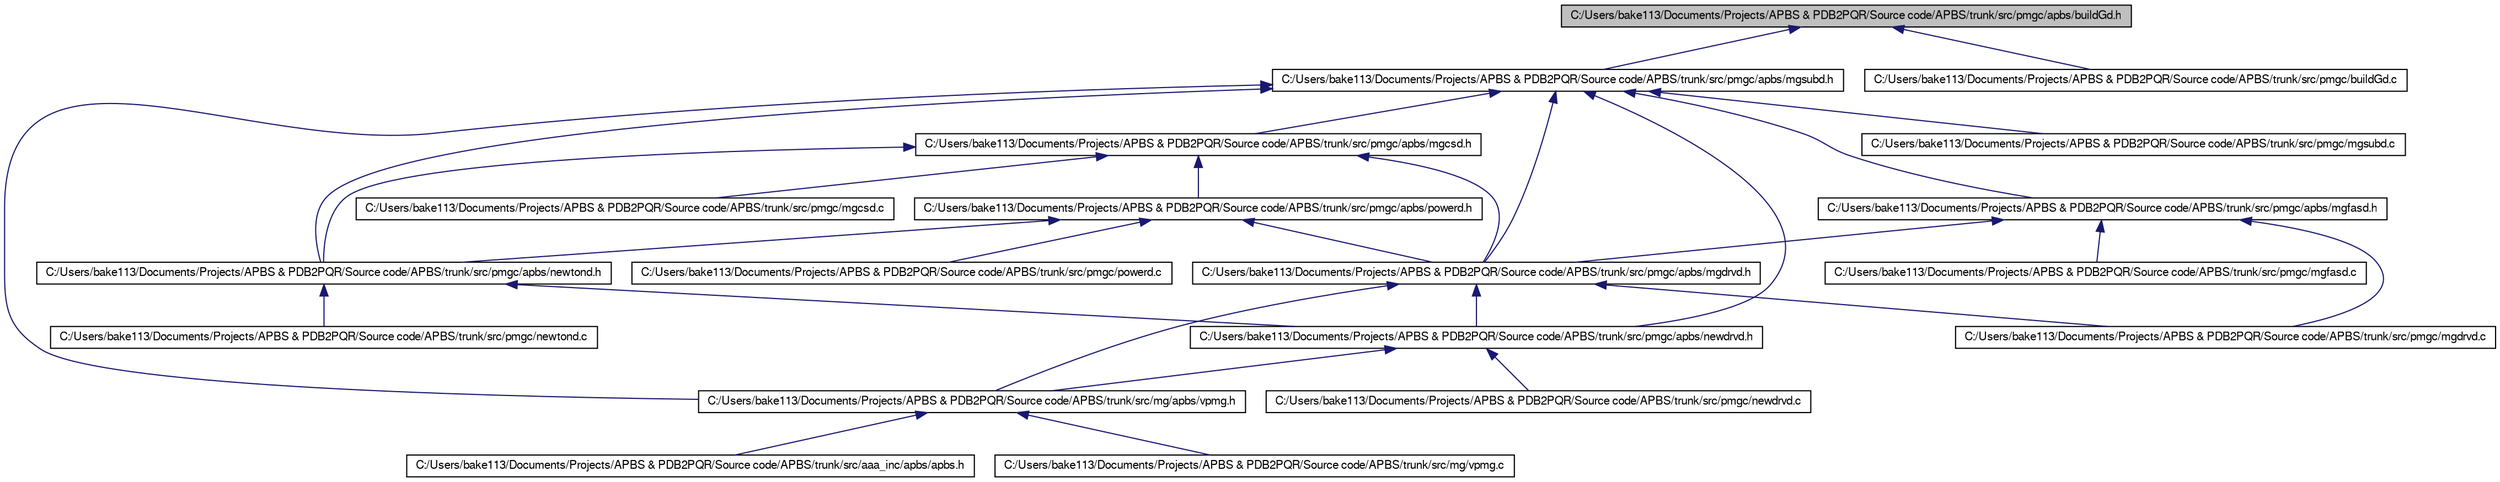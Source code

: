 digraph G
{
  edge [fontname="FreeSans",fontsize="10",labelfontname="FreeSans",labelfontsize="10"];
  node [fontname="FreeSans",fontsize="10",shape=record];
  Node1 [label="C:/Users/bake113/Documents/Projects/APBS & PDB2PQR/Source code/APBS/trunk/src/pmgc/apbs/buildGd.h",height=0.2,width=0.4,color="black", fillcolor="grey75", style="filled" fontcolor="black"];
  Node1 -> Node2 [dir=back,color="midnightblue",fontsize="10",style="solid",fontname="FreeSans"];
  Node2 [label="C:/Users/bake113/Documents/Projects/APBS & PDB2PQR/Source code/APBS/trunk/src/pmgc/apbs/mgsubd.h",height=0.2,width=0.4,color="black", fillcolor="white", style="filled",URL="$mgsubd_8h.html"];
  Node2 -> Node3 [dir=back,color="midnightblue",fontsize="10",style="solid",fontname="FreeSans"];
  Node3 [label="C:/Users/bake113/Documents/Projects/APBS & PDB2PQR/Source code/APBS/trunk/src/mg/apbs/vpmg.h",height=0.2,width=0.4,color="black", fillcolor="white", style="filled",URL="$vpmg_8h.html",tooltip="Contains declarations for class Vpmg."];
  Node3 -> Node4 [dir=back,color="midnightblue",fontsize="10",style="solid",fontname="FreeSans"];
  Node4 [label="C:/Users/bake113/Documents/Projects/APBS & PDB2PQR/Source code/APBS/trunk/src/aaa_inc/apbs/apbs.h",height=0.2,width=0.4,color="black", fillcolor="white", style="filled",URL="$apbs_8h.html",tooltip="Top-level header for APBS."];
  Node3 -> Node5 [dir=back,color="midnightblue",fontsize="10",style="solid",fontname="FreeSans"];
  Node5 [label="C:/Users/bake113/Documents/Projects/APBS & PDB2PQR/Source code/APBS/trunk/src/mg/vpmg.c",height=0.2,width=0.4,color="black", fillcolor="white", style="filled",URL="$vpmg_8c.html",tooltip="Class Vpmg methods."];
  Node2 -> Node6 [dir=back,color="midnightblue",fontsize="10",style="solid",fontname="FreeSans"];
  Node6 [label="C:/Users/bake113/Documents/Projects/APBS & PDB2PQR/Source code/APBS/trunk/src/pmgc/apbs/mgcsd.h",height=0.2,width=0.4,color="black", fillcolor="white", style="filled",URL="$mgcsd_8h.html"];
  Node6 -> Node7 [dir=back,color="midnightblue",fontsize="10",style="solid",fontname="FreeSans"];
  Node7 [label="C:/Users/bake113/Documents/Projects/APBS & PDB2PQR/Source code/APBS/trunk/src/pmgc/apbs/mgdrvd.h",height=0.2,width=0.4,color="black", fillcolor="white", style="filled",URL="$mgdrvd_8h_source.html"];
  Node7 -> Node3 [dir=back,color="midnightblue",fontsize="10",style="solid",fontname="FreeSans"];
  Node7 -> Node8 [dir=back,color="midnightblue",fontsize="10",style="solid",fontname="FreeSans"];
  Node8 [label="C:/Users/bake113/Documents/Projects/APBS & PDB2PQR/Source code/APBS/trunk/src/pmgc/apbs/newdrvd.h",height=0.2,width=0.4,color="black", fillcolor="white", style="filled",URL="$newdrvd_8h.html",tooltip="Driver for the Newton Solver."];
  Node8 -> Node3 [dir=back,color="midnightblue",fontsize="10",style="solid",fontname="FreeSans"];
  Node8 -> Node9 [dir=back,color="midnightblue",fontsize="10",style="solid",fontname="FreeSans"];
  Node9 [label="C:/Users/bake113/Documents/Projects/APBS & PDB2PQR/Source code/APBS/trunk/src/pmgc/newdrvd.c",height=0.2,width=0.4,color="black", fillcolor="white", style="filled",URL="$newdrvd_8c.html"];
  Node7 -> Node10 [dir=back,color="midnightblue",fontsize="10",style="solid",fontname="FreeSans"];
  Node10 [label="C:/Users/bake113/Documents/Projects/APBS & PDB2PQR/Source code/APBS/trunk/src/pmgc/mgdrvd.c",height=0.2,width=0.4,color="black", fillcolor="white", style="filled",URL="$mgdrvd_8c.html"];
  Node6 -> Node11 [dir=back,color="midnightblue",fontsize="10",style="solid",fontname="FreeSans"];
  Node11 [label="C:/Users/bake113/Documents/Projects/APBS & PDB2PQR/Source code/APBS/trunk/src/pmgc/apbs/newtond.h",height=0.2,width=0.4,color="black", fillcolor="white", style="filled",URL="$newtond_8h.html"];
  Node11 -> Node8 [dir=back,color="midnightblue",fontsize="10",style="solid",fontname="FreeSans"];
  Node11 -> Node12 [dir=back,color="midnightblue",fontsize="10",style="solid",fontname="FreeSans"];
  Node12 [label="C:/Users/bake113/Documents/Projects/APBS & PDB2PQR/Source code/APBS/trunk/src/pmgc/newtond.c",height=0.2,width=0.4,color="black", fillcolor="white", style="filled",URL="$newtond_8c.html"];
  Node6 -> Node13 [dir=back,color="midnightblue",fontsize="10",style="solid",fontname="FreeSans"];
  Node13 [label="C:/Users/bake113/Documents/Projects/APBS & PDB2PQR/Source code/APBS/trunk/src/pmgc/apbs/powerd.h",height=0.2,width=0.4,color="black", fillcolor="white", style="filled",URL="$powerd_8h.html"];
  Node13 -> Node7 [dir=back,color="midnightblue",fontsize="10",style="solid",fontname="FreeSans"];
  Node13 -> Node11 [dir=back,color="midnightblue",fontsize="10",style="solid",fontname="FreeSans"];
  Node13 -> Node14 [dir=back,color="midnightblue",fontsize="10",style="solid",fontname="FreeSans"];
  Node14 [label="C:/Users/bake113/Documents/Projects/APBS & PDB2PQR/Source code/APBS/trunk/src/pmgc/powerd.c",height=0.2,width=0.4,color="black", fillcolor="white", style="filled",URL="$powerd_8c.html"];
  Node6 -> Node15 [dir=back,color="midnightblue",fontsize="10",style="solid",fontname="FreeSans"];
  Node15 [label="C:/Users/bake113/Documents/Projects/APBS & PDB2PQR/Source code/APBS/trunk/src/pmgc/mgcsd.c",height=0.2,width=0.4,color="black", fillcolor="white", style="filled",URL="$mgcsd_8c.html"];
  Node2 -> Node7 [dir=back,color="midnightblue",fontsize="10",style="solid",fontname="FreeSans"];
  Node2 -> Node16 [dir=back,color="midnightblue",fontsize="10",style="solid",fontname="FreeSans"];
  Node16 [label="C:/Users/bake113/Documents/Projects/APBS & PDB2PQR/Source code/APBS/trunk/src/pmgc/apbs/mgfasd.h",height=0.2,width=0.4,color="black", fillcolor="white", style="filled",URL="$mgfasd_8h.html"];
  Node16 -> Node7 [dir=back,color="midnightblue",fontsize="10",style="solid",fontname="FreeSans"];
  Node16 -> Node10 [dir=back,color="midnightblue",fontsize="10",style="solid",fontname="FreeSans"];
  Node16 -> Node17 [dir=back,color="midnightblue",fontsize="10",style="solid",fontname="FreeSans"];
  Node17 [label="C:/Users/bake113/Documents/Projects/APBS & PDB2PQR/Source code/APBS/trunk/src/pmgc/mgfasd.c",height=0.2,width=0.4,color="black", fillcolor="white", style="filled",URL="$mgfasd_8c.html"];
  Node2 -> Node8 [dir=back,color="midnightblue",fontsize="10",style="solid",fontname="FreeSans"];
  Node2 -> Node11 [dir=back,color="midnightblue",fontsize="10",style="solid",fontname="FreeSans"];
  Node2 -> Node18 [dir=back,color="midnightblue",fontsize="10",style="solid",fontname="FreeSans"];
  Node18 [label="C:/Users/bake113/Documents/Projects/APBS & PDB2PQR/Source code/APBS/trunk/src/pmgc/mgsubd.c",height=0.2,width=0.4,color="black", fillcolor="white", style="filled",URL="$mgsubd_8c.html"];
  Node1 -> Node19 [dir=back,color="midnightblue",fontsize="10",style="solid",fontname="FreeSans"];
  Node19 [label="C:/Users/bake113/Documents/Projects/APBS & PDB2PQR/Source code/APBS/trunk/src/pmgc/buildGd.c",height=0.2,width=0.4,color="black", fillcolor="white", style="filled",URL="$build_gd_8c.html"];
}
